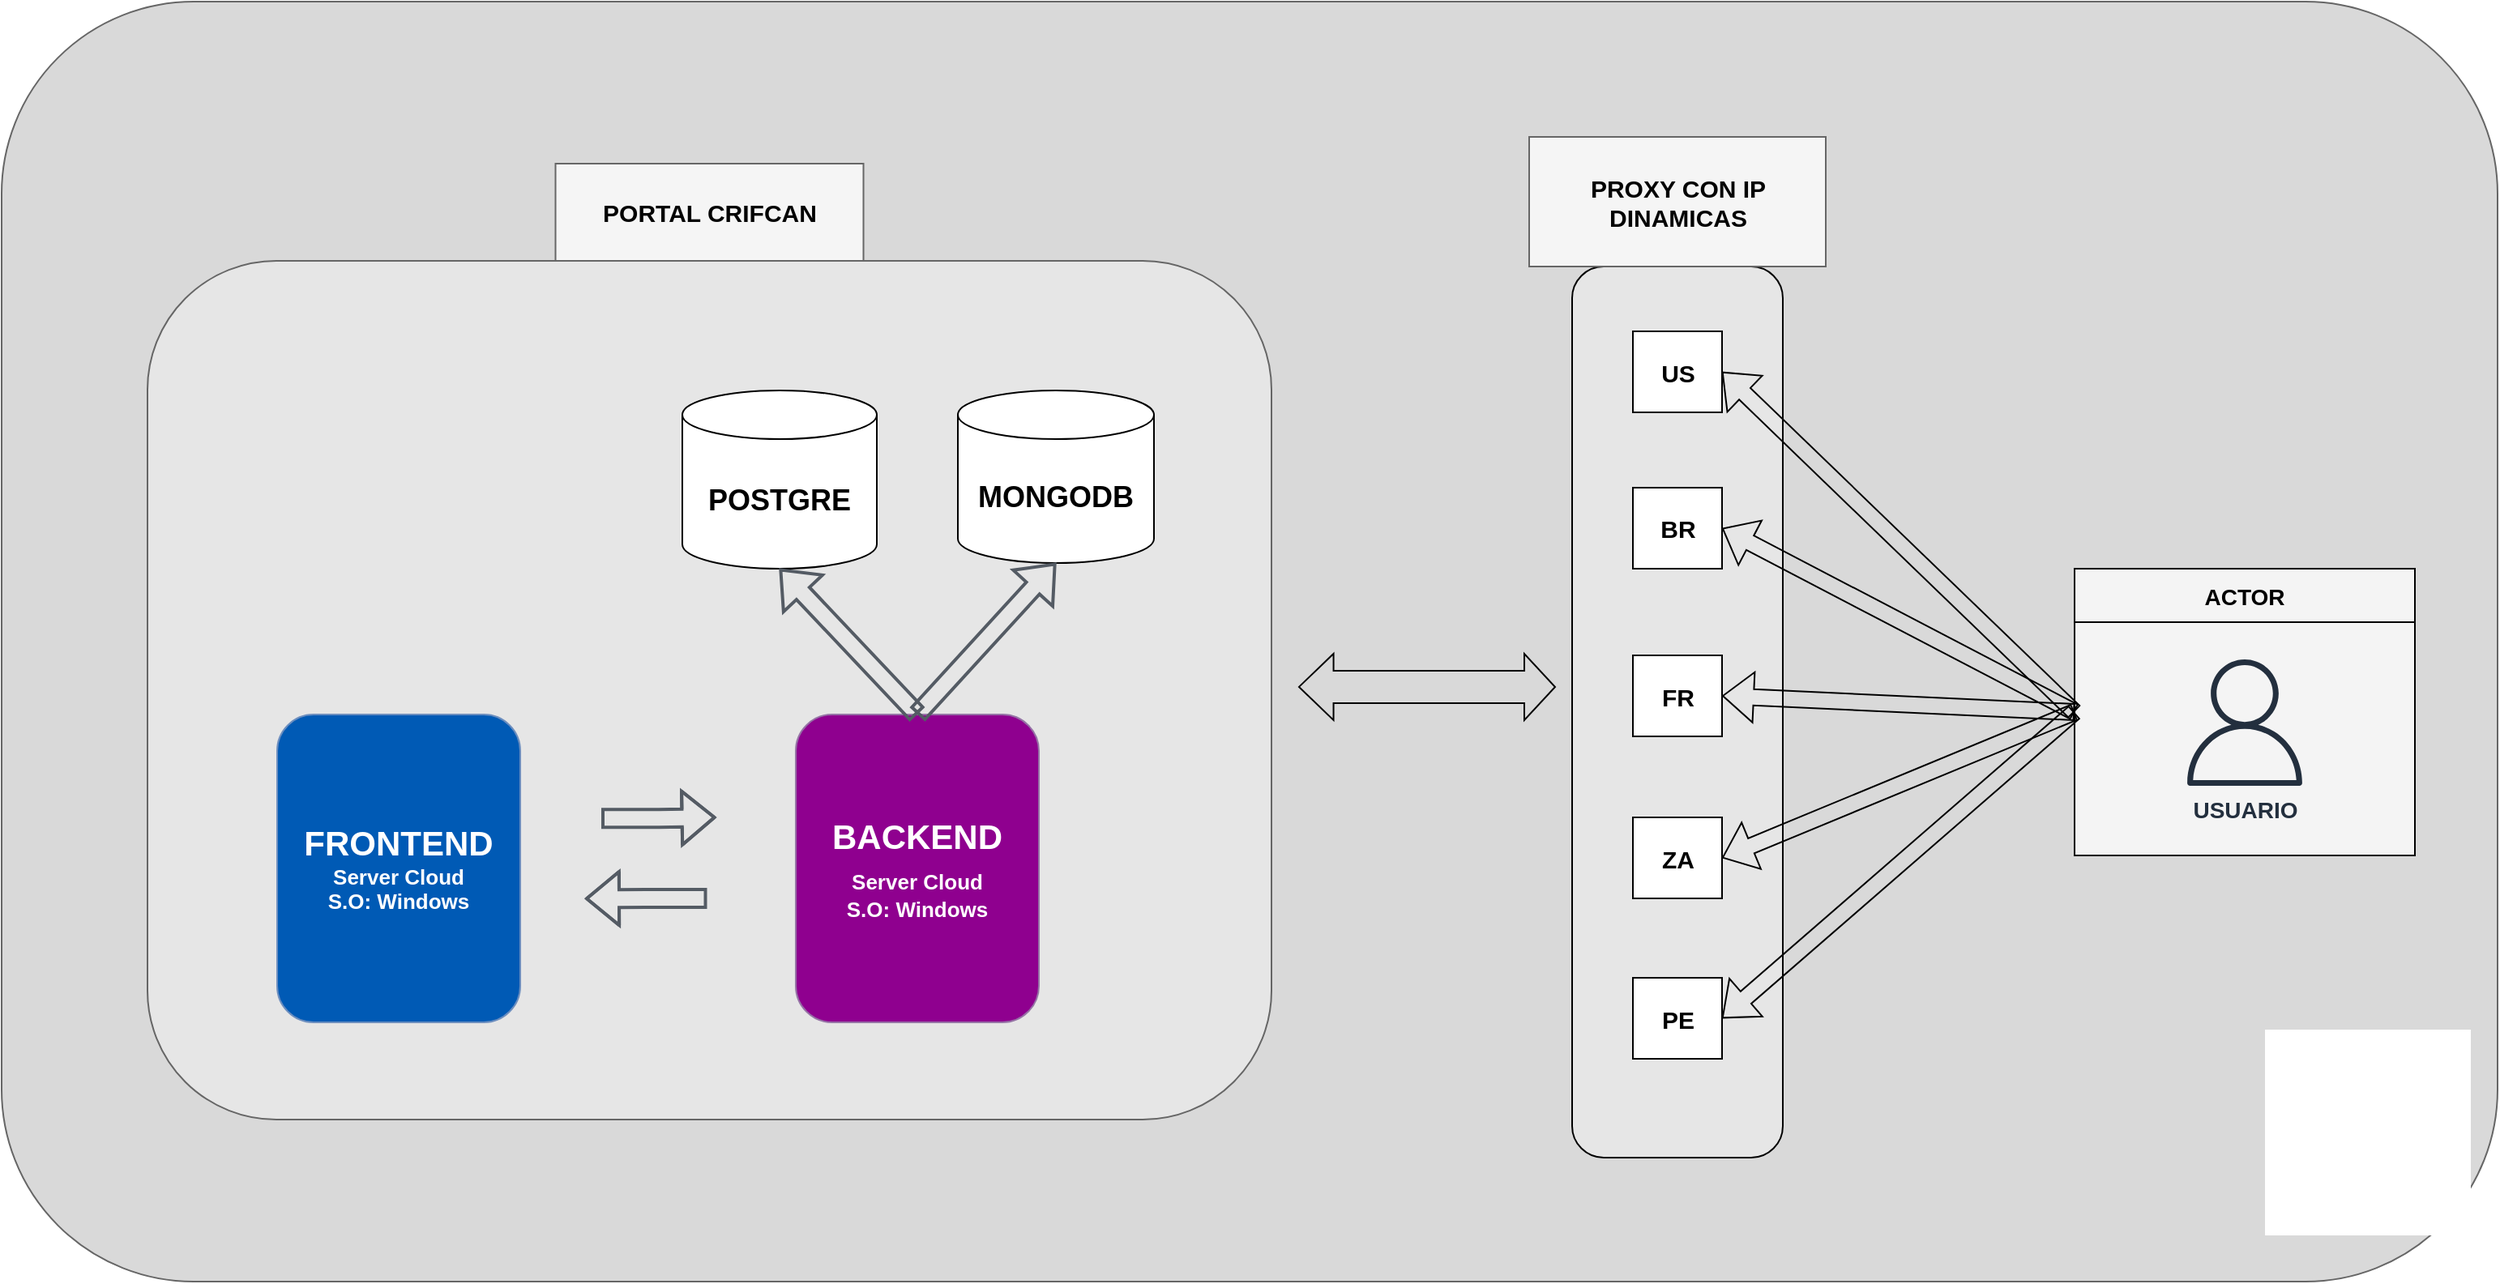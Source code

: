 <mxfile version="24.5.2" type="github">
  <diagram id="Ht1M8jgEwFfnCIfOTk4-" name="Page-1">
    <mxGraphModel dx="2541" dy="-246" grid="1" gridSize="10" guides="1" tooltips="1" connect="1" arrows="1" fold="1" page="1" pageScale="1" pageWidth="827" pageHeight="1169" math="0" shadow="0">
      <root>
        <mxCell id="0" />
        <mxCell id="1" parent="0" />
        <mxCell id="gfbdWfcu0fwRzASsN-gX-50" value="" style="rounded=1;whiteSpace=wrap;html=1;fillColor=#D9D9D9;fontColor=#333333;strokeColor=#666666;" parent="1" vertex="1">
          <mxGeometry x="-190" y="1270" width="1540" height="790" as="geometry" />
        </mxCell>
        <mxCell id="gfbdWfcu0fwRzASsN-gX-9" value="" style="rounded=1;whiteSpace=wrap;html=1;fillColor=#E6E6E6;fontColor=#333333;strokeColor=#666666;" parent="1" vertex="1">
          <mxGeometry x="-100" y="1430" width="693.5" height="530" as="geometry" />
        </mxCell>
        <mxCell id="gfbdWfcu0fwRzASsN-gX-3" value="&lt;font size=&quot;1&quot; style=&quot;&quot;&gt;&lt;b style=&quot;font-size: 18px;&quot;&gt;MONGODB&lt;/b&gt;&lt;/font&gt;" style="shape=cylinder3;whiteSpace=wrap;html=1;boundedLbl=1;backgroundOutline=1;size=15;" parent="1" vertex="1">
          <mxGeometry x="400" y="1510" width="121" height="106.5" as="geometry" />
        </mxCell>
        <mxCell id="gfbdWfcu0fwRzASsN-gX-5" value="&lt;font color=&quot;#ffffff&quot; style=&quot;font-size: 21px;&quot;&gt;&lt;b&gt;BACKEND&lt;/b&gt;&lt;/font&gt;&lt;div&gt;&lt;b style=&quot;color: rgb(255, 255, 255); font-size: 13px;&quot;&gt;Server Cloud&lt;/b&gt;&lt;font color=&quot;#ffffff&quot;&gt;&lt;span style=&quot;font-size: 21px;&quot;&gt;&lt;b&gt;&lt;br&gt;&lt;/b&gt;&lt;/span&gt;&lt;/font&gt;&lt;div&gt;&lt;b style=&quot;color: rgb(255, 255, 255); font-size: 13px;&quot;&gt;S.O: Windows&lt;/b&gt;&lt;br&gt;&lt;/div&gt;&lt;/div&gt;" style="rounded=1;whiteSpace=wrap;html=1;fillColor=#8F008F;strokeColor=#9673a6;" parent="1" vertex="1">
          <mxGeometry x="300" y="1710" width="150" height="190" as="geometry" />
        </mxCell>
        <mxCell id="gfbdWfcu0fwRzASsN-gX-6" value="&lt;font color=&quot;#ffffff&quot; style=&quot;font-size: 21px;&quot;&gt;&lt;b&gt;FRONTEND&lt;/b&gt;&lt;/font&gt;&lt;div style=&quot;font-size: 13px;&quot;&gt;&lt;font style=&quot;font-size: 13px;&quot; color=&quot;#ffffff&quot;&gt;&lt;span style=&quot;&quot;&gt;&lt;b&gt;Server Cloud&lt;br&gt;&lt;/b&gt;&lt;/span&gt;&lt;/font&gt;&lt;div&gt;&lt;font color=&quot;#ffffff&quot; style=&quot;font-size: 13px;&quot;&gt;&lt;b&gt;S.O: Windows&lt;/b&gt;&lt;/font&gt;&lt;/div&gt;&lt;/div&gt;" style="rounded=1;whiteSpace=wrap;html=1;fillColor=#005AB5;strokeColor=#6c8ebf;" parent="1" vertex="1">
          <mxGeometry x="-20" y="1710" width="150" height="190" as="geometry" />
        </mxCell>
        <mxCell id="gfbdWfcu0fwRzASsN-gX-8" value="" style="rounded=0;orthogonalLoop=1;jettySize=auto;html=1;endArrow=open;endFill=0;strokeColor=#545B64;strokeWidth=2;fontSize=14;shape=flexArrow;exitX=0.5;exitY=0;exitDx=0;exitDy=0;entryX=0.5;entryY=1;entryDx=0;entryDy=0;entryPerimeter=0;" parent="1" source="gfbdWfcu0fwRzASsN-gX-5" target="gfbdWfcu0fwRzASsN-gX-3" edge="1">
          <mxGeometry relative="1" as="geometry">
            <mxPoint x="387" y="1710" as="sourcePoint" />
            <mxPoint x="349" y="1628" as="targetPoint" />
          </mxGeometry>
        </mxCell>
        <mxCell id="gfbdWfcu0fwRzASsN-gX-10" value="&lt;font color=&quot;#030303&quot; style=&quot;font-size: 15px;&quot;&gt;&lt;b&gt;PORTAL CRIFCAN&lt;/b&gt;&lt;/font&gt;" style="rounded=0;whiteSpace=wrap;html=1;fillColor=#f5f5f5;fontColor=#333333;strokeColor=#666666;" parent="1" vertex="1">
          <mxGeometry x="151.75" y="1370" width="190" height="60" as="geometry" />
        </mxCell>
        <mxCell id="gfbdWfcu0fwRzASsN-gX-11" value="ACTOR" style="swimlane;fontSize=14;align=center;swimlaneFillColor=#f4f4f4;fillColor=#f4f4f4;startSize=33;container=1;pointerEvents=0;collapsible=0;recursiveResize=0;fontStyle=1" parent="1" vertex="1">
          <mxGeometry x="1089" y="1620" width="210" height="177" as="geometry" />
        </mxCell>
        <mxCell id="gfbdWfcu0fwRzASsN-gX-12" value="&lt;b&gt;&lt;font style=&quot;font-size: 14px;&quot;&gt;USUARIO&lt;/font&gt;&lt;/b&gt;" style="outlineConnect=0;fontColor=#232F3E;gradientColor=none;fillColor=#232F3E;strokeColor=none;dashed=0;verticalLabelPosition=bottom;verticalAlign=top;align=center;html=1;fontSize=12;fontStyle=0;aspect=fixed;pointerEvents=1;shape=mxgraph.aws4.user;labelBackgroundColor=none;" parent="gfbdWfcu0fwRzASsN-gX-11" vertex="1">
          <mxGeometry x="66" y="56" width="78" height="78" as="geometry" />
        </mxCell>
        <mxCell id="gfbdWfcu0fwRzASsN-gX-14" value="" style="rounded=1;whiteSpace=wrap;html=1;fillColor=#E6E6E6;" parent="1" vertex="1">
          <mxGeometry x="779" y="1433.5" width="130" height="550" as="geometry" />
        </mxCell>
        <mxCell id="gfbdWfcu0fwRzASsN-gX-15" value="&lt;font color=&quot;#030303&quot; style=&quot;font-size: 15px;&quot;&gt;&lt;b&gt;PROXY CON IP DINAMICAS&lt;/b&gt;&lt;/font&gt;" style="rounded=0;whiteSpace=wrap;html=1;fillColor=#f5f5f5;fontColor=#333333;strokeColor=#666666;" parent="1" vertex="1">
          <mxGeometry x="752.5" y="1353.5" width="183" height="80" as="geometry" />
        </mxCell>
        <mxCell id="gfbdWfcu0fwRzASsN-gX-16" value="&lt;font style=&quot;font-size: 15px;&quot;&gt;&lt;b&gt;US&lt;/b&gt;&lt;/font&gt;" style="rounded=0;whiteSpace=wrap;html=1;" parent="1" vertex="1">
          <mxGeometry x="816.5" y="1473.5" width="55" height="50" as="geometry" />
        </mxCell>
        <mxCell id="gfbdWfcu0fwRzASsN-gX-17" value="&lt;font style=&quot;font-size: 15px;&quot;&gt;&lt;b&gt;BR&lt;/b&gt;&lt;/font&gt;" style="rounded=0;whiteSpace=wrap;html=1;" parent="1" vertex="1">
          <mxGeometry x="816.5" y="1570" width="55" height="50" as="geometry" />
        </mxCell>
        <mxCell id="gfbdWfcu0fwRzASsN-gX-18" value="&lt;font style=&quot;font-size: 15px;&quot;&gt;&lt;b&gt;FR&lt;/b&gt;&lt;/font&gt;" style="rounded=0;whiteSpace=wrap;html=1;" parent="1" vertex="1">
          <mxGeometry x="816.5" y="1673.5" width="55" height="50" as="geometry" />
        </mxCell>
        <mxCell id="gfbdWfcu0fwRzASsN-gX-19" value="&lt;font style=&quot;font-size: 15px;&quot;&gt;&lt;b&gt;ZA&lt;/b&gt;&lt;/font&gt;" style="rounded=0;whiteSpace=wrap;html=1;" parent="1" vertex="1">
          <mxGeometry x="816.5" y="1773.5" width="55" height="50" as="geometry" />
        </mxCell>
        <mxCell id="gfbdWfcu0fwRzASsN-gX-20" value="&lt;font style=&quot;font-size: 15px;&quot;&gt;&lt;b&gt;PE&lt;/b&gt;&lt;/font&gt;" style="rounded=0;whiteSpace=wrap;html=1;" parent="1" vertex="1">
          <mxGeometry x="816.5" y="1872.5" width="55" height="50" as="geometry" />
        </mxCell>
        <mxCell id="gfbdWfcu0fwRzASsN-gX-21" style="edgeStyle=elbowEdgeStyle;rounded=0;orthogonalLoop=1;jettySize=auto;html=1;endArrow=open;endFill=0;strokeColor=#545B64;strokeWidth=2;fontSize=14;exitX=0.35;exitY=0.642;exitDx=0;exitDy=0;exitPerimeter=0;entryX=0.012;entryY=0.314;entryDx=0;entryDy=0;entryPerimeter=0;shape=flexArrow;" parent="1" edge="1">
          <mxGeometry relative="1" as="geometry">
            <mxPoint x="180.0" y="1774.1" as="sourcePoint" />
            <mxPoint x="250.8" y="1773.5" as="targetPoint" />
          </mxGeometry>
        </mxCell>
        <mxCell id="gfbdWfcu0fwRzASsN-gX-22" style="edgeStyle=elbowEdgeStyle;rounded=0;orthogonalLoop=1;jettySize=auto;html=1;endArrow=open;endFill=0;strokeColor=#545B64;strokeWidth=2;fontSize=14;entryX=1.005;entryY=0.585;entryDx=0;entryDy=0;entryPerimeter=0;shape=flexArrow;" parent="1" edge="1">
          <mxGeometry relative="1" as="geometry">
            <mxPoint x="245.25" y="1823.5" as="sourcePoint" />
            <mxPoint x="170.0" y="1823.65" as="targetPoint" />
          </mxGeometry>
        </mxCell>
        <mxCell id="gfbdWfcu0fwRzASsN-gX-23" value="" style="endArrow=classic;html=1;rounded=0;exitX=0;exitY=0.5;exitDx=0;exitDy=0;entryX=1;entryY=0.5;entryDx=0;entryDy=0;endFill=1;shape=flexArrow;" parent="1" source="gfbdWfcu0fwRzASsN-gX-11" target="gfbdWfcu0fwRzASsN-gX-16" edge="1">
          <mxGeometry width="50" height="50" relative="1" as="geometry">
            <mxPoint x="1149" y="1833.5" as="sourcePoint" />
            <mxPoint x="1199" y="1783.5" as="targetPoint" />
          </mxGeometry>
        </mxCell>
        <mxCell id="gfbdWfcu0fwRzASsN-gX-24" value="" style="endArrow=classic;html=1;rounded=0;entryX=1;entryY=0.5;entryDx=0;entryDy=0;exitX=0;exitY=0.5;exitDx=0;exitDy=0;shape=flexArrow;" parent="1" source="gfbdWfcu0fwRzASsN-gX-11" target="gfbdWfcu0fwRzASsN-gX-17" edge="1">
          <mxGeometry width="50" height="50" relative="1" as="geometry">
            <mxPoint x="1089" y="1683.5" as="sourcePoint" />
            <mxPoint x="882" y="1508.5" as="targetPoint" />
          </mxGeometry>
        </mxCell>
        <mxCell id="gfbdWfcu0fwRzASsN-gX-25" value="" style="endArrow=classic;html=1;rounded=0;entryX=1;entryY=0.5;entryDx=0;entryDy=0;exitX=0;exitY=0.5;exitDx=0;exitDy=0;shape=flexArrow;" parent="1" source="gfbdWfcu0fwRzASsN-gX-11" target="gfbdWfcu0fwRzASsN-gX-18" edge="1">
          <mxGeometry width="50" height="50" relative="1" as="geometry">
            <mxPoint x="1089" y="1683.5" as="sourcePoint" />
            <mxPoint x="892" y="1518.5" as="targetPoint" />
          </mxGeometry>
        </mxCell>
        <mxCell id="gfbdWfcu0fwRzASsN-gX-26" value="" style="endArrow=classic;html=1;rounded=0;entryX=1;entryY=0.5;entryDx=0;entryDy=0;exitX=0;exitY=0.5;exitDx=0;exitDy=0;shape=flexArrow;" parent="1" source="gfbdWfcu0fwRzASsN-gX-11" target="gfbdWfcu0fwRzASsN-gX-19" edge="1">
          <mxGeometry width="50" height="50" relative="1" as="geometry">
            <mxPoint x="1089" y="1683.5" as="sourcePoint" />
            <mxPoint x="902" y="1528.5" as="targetPoint" />
          </mxGeometry>
        </mxCell>
        <mxCell id="gfbdWfcu0fwRzASsN-gX-27" value="" style="endArrow=classic;html=1;rounded=0;entryX=1;entryY=0.5;entryDx=0;entryDy=0;exitX=0;exitY=0.5;exitDx=0;exitDy=0;shape=flexArrow;" parent="1" source="gfbdWfcu0fwRzASsN-gX-11" target="gfbdWfcu0fwRzASsN-gX-20" edge="1">
          <mxGeometry width="50" height="50" relative="1" as="geometry">
            <mxPoint x="1089" y="1683.5" as="sourcePoint" />
            <mxPoint x="949" y="1853.5" as="targetPoint" />
          </mxGeometry>
        </mxCell>
        <mxCell id="F50Qs25oiaLgKkYfaE8E-3" value="" style="shape=flexArrow;endArrow=classic;startArrow=classic;html=1;rounded=0;width=20;startSize=6.762;" edge="1" parent="1">
          <mxGeometry width="100" height="100" relative="1" as="geometry">
            <mxPoint x="610" y="1692.949" as="sourcePoint" />
            <mxPoint x="769" y="1693" as="targetPoint" />
          </mxGeometry>
        </mxCell>
        <mxCell id="F50Qs25oiaLgKkYfaE8E-29" value="&lt;font size=&quot;1&quot; style=&quot;&quot;&gt;&lt;b style=&quot;font-size: 18px;&quot;&gt;POSTGRE&lt;/b&gt;&lt;/font&gt;" style="shape=cylinder3;whiteSpace=wrap;html=1;boundedLbl=1;backgroundOutline=1;size=15;" vertex="1" parent="1">
          <mxGeometry x="230" y="1510" width="120" height="110" as="geometry" />
        </mxCell>
        <mxCell id="F50Qs25oiaLgKkYfaE8E-30" value="" style="rounded=0;orthogonalLoop=1;jettySize=auto;html=1;endArrow=open;endFill=0;strokeColor=#545B64;strokeWidth=2;fontSize=14;shape=flexArrow;entryX=0.5;entryY=1;entryDx=0;entryDy=0;entryPerimeter=0;exitX=0.5;exitY=0;exitDx=0;exitDy=0;" edge="1" parent="1" source="gfbdWfcu0fwRzASsN-gX-5" target="F50Qs25oiaLgKkYfaE8E-29">
          <mxGeometry relative="1" as="geometry">
            <mxPoint x="340" y="1710" as="sourcePoint" />
            <mxPoint x="464" y="1627" as="targetPoint" />
          </mxGeometry>
        </mxCell>
      </root>
    </mxGraphModel>
  </diagram>
</mxfile>
